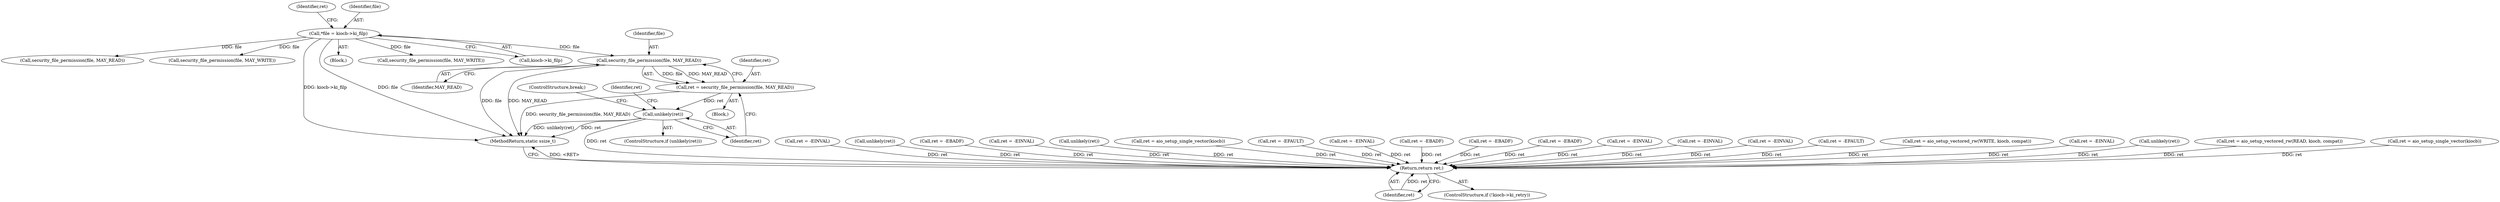 digraph "0_linux_a70b52ec1aaeaf60f4739edb1b422827cb6f3893@pointer" {
"1000151" [label="(Call,security_file_permission(file, MAY_READ))"];
"1000105" [label="(Call,*file = kiocb->ki_filp)"];
"1000149" [label="(Call,ret = security_file_permission(file, MAY_READ))"];
"1000155" [label="(Call,unlikely(ret))"];
"1000385" [label="(Return,return ret;)"];
"1000259" [label="(Call,security_file_permission(file, MAY_READ))"];
"1000376" [label="(Call,ret = -EINVAL)"];
"1000118" [label="(Block,)"];
"1000155" [label="(Call,unlikely(ret))"];
"1000263" [label="(Call,unlikely(ret))"];
"1000182" [label="(Call,ret = -EBADF)"];
"1000151" [label="(Call,security_file_permission(file, MAY_READ))"];
"1000357" [label="(Call,ret = -EINVAL)"];
"1000307" [label="(Call,security_file_permission(file, MAY_WRITE))"];
"1000217" [label="(Call,unlikely(ret))"];
"1000220" [label="(Call,ret = aio_setup_single_vector(kiocb))"];
"1000149" [label="(Call,ret = security_file_permission(file, MAY_READ))"];
"1000385" [label="(Return,return ret;)"];
"1000153" [label="(Identifier,MAY_READ)"];
"1000154" [label="(ControlStructure,if (unlikely(ret)))"];
"1000152" [label="(Identifier,file)"];
"1000386" [label="(Identifier,ret)"];
"1000195" [label="(Call,ret = -EFAULT)"];
"1000227" [label="(Call,ret = -EINVAL)"];
"1000150" [label="(Identifier,ret)"];
"1000120" [label="(Call,ret = -EBADF)"];
"1000156" [label="(Identifier,ret)"];
"1000389" [label="(MethodReturn,static ssize_t)"];
"1000112" [label="(Identifier,ret)"];
"1000244" [label="(Call,ret = -EBADF)"];
"1000292" [label="(Call,ret = -EBADF)"];
"1000340" [label="(Call,ret = -EINVAL)"];
"1000159" [label="(Identifier,ret)"];
"1000157" [label="(ControlStructure,break;)"];
"1000103" [label="(Block,)"];
"1000105" [label="(Call,*file = kiocb->ki_filp)"];
"1000323" [label="(Call,ret = -EINVAL)"];
"1000213" [label="(Call,security_file_permission(file, MAY_WRITE))"];
"1000107" [label="(Call,kiocb->ki_filp)"];
"1000275" [label="(Call,ret = -EINVAL)"];
"1000133" [label="(Call,ret = -EFAULT)"];
"1000380" [label="(ControlStructure,if (!kiocb->ki_retry))"];
"1000314" [label="(Call,ret = aio_setup_vectored_rw(WRITE, kiocb, compat))"];
"1000165" [label="(Call,ret = -EINVAL)"];
"1000106" [label="(Identifier,file)"];
"1000311" [label="(Call,unlikely(ret))"];
"1000266" [label="(Call,ret = aio_setup_vectored_rw(READ, kiocb, compat))"];
"1000158" [label="(Call,ret = aio_setup_single_vector(kiocb))"];
"1000151" -> "1000149"  [label="AST: "];
"1000151" -> "1000153"  [label="CFG: "];
"1000152" -> "1000151"  [label="AST: "];
"1000153" -> "1000151"  [label="AST: "];
"1000149" -> "1000151"  [label="CFG: "];
"1000151" -> "1000389"  [label="DDG: file"];
"1000151" -> "1000389"  [label="DDG: MAY_READ"];
"1000151" -> "1000149"  [label="DDG: file"];
"1000151" -> "1000149"  [label="DDG: MAY_READ"];
"1000105" -> "1000151"  [label="DDG: file"];
"1000105" -> "1000103"  [label="AST: "];
"1000105" -> "1000107"  [label="CFG: "];
"1000106" -> "1000105"  [label="AST: "];
"1000107" -> "1000105"  [label="AST: "];
"1000112" -> "1000105"  [label="CFG: "];
"1000105" -> "1000389"  [label="DDG: kiocb->ki_filp"];
"1000105" -> "1000389"  [label="DDG: file"];
"1000105" -> "1000213"  [label="DDG: file"];
"1000105" -> "1000259"  [label="DDG: file"];
"1000105" -> "1000307"  [label="DDG: file"];
"1000149" -> "1000118"  [label="AST: "];
"1000150" -> "1000149"  [label="AST: "];
"1000156" -> "1000149"  [label="CFG: "];
"1000149" -> "1000389"  [label="DDG: security_file_permission(file, MAY_READ)"];
"1000149" -> "1000155"  [label="DDG: ret"];
"1000155" -> "1000154"  [label="AST: "];
"1000155" -> "1000156"  [label="CFG: "];
"1000156" -> "1000155"  [label="AST: "];
"1000157" -> "1000155"  [label="CFG: "];
"1000159" -> "1000155"  [label="CFG: "];
"1000155" -> "1000389"  [label="DDG: unlikely(ret)"];
"1000155" -> "1000389"  [label="DDG: ret"];
"1000155" -> "1000385"  [label="DDG: ret"];
"1000385" -> "1000380"  [label="AST: "];
"1000385" -> "1000386"  [label="CFG: "];
"1000386" -> "1000385"  [label="AST: "];
"1000389" -> "1000385"  [label="CFG: "];
"1000385" -> "1000389"  [label="DDG: <RET>"];
"1000386" -> "1000385"  [label="DDG: ret"];
"1000158" -> "1000385"  [label="DDG: ret"];
"1000311" -> "1000385"  [label="DDG: ret"];
"1000314" -> "1000385"  [label="DDG: ret"];
"1000292" -> "1000385"  [label="DDG: ret"];
"1000227" -> "1000385"  [label="DDG: ret"];
"1000165" -> "1000385"  [label="DDG: ret"];
"1000357" -> "1000385"  [label="DDG: ret"];
"1000275" -> "1000385"  [label="DDG: ret"];
"1000323" -> "1000385"  [label="DDG: ret"];
"1000244" -> "1000385"  [label="DDG: ret"];
"1000195" -> "1000385"  [label="DDG: ret"];
"1000220" -> "1000385"  [label="DDG: ret"];
"1000376" -> "1000385"  [label="DDG: ret"];
"1000266" -> "1000385"  [label="DDG: ret"];
"1000133" -> "1000385"  [label="DDG: ret"];
"1000120" -> "1000385"  [label="DDG: ret"];
"1000263" -> "1000385"  [label="DDG: ret"];
"1000217" -> "1000385"  [label="DDG: ret"];
"1000340" -> "1000385"  [label="DDG: ret"];
"1000182" -> "1000385"  [label="DDG: ret"];
}
